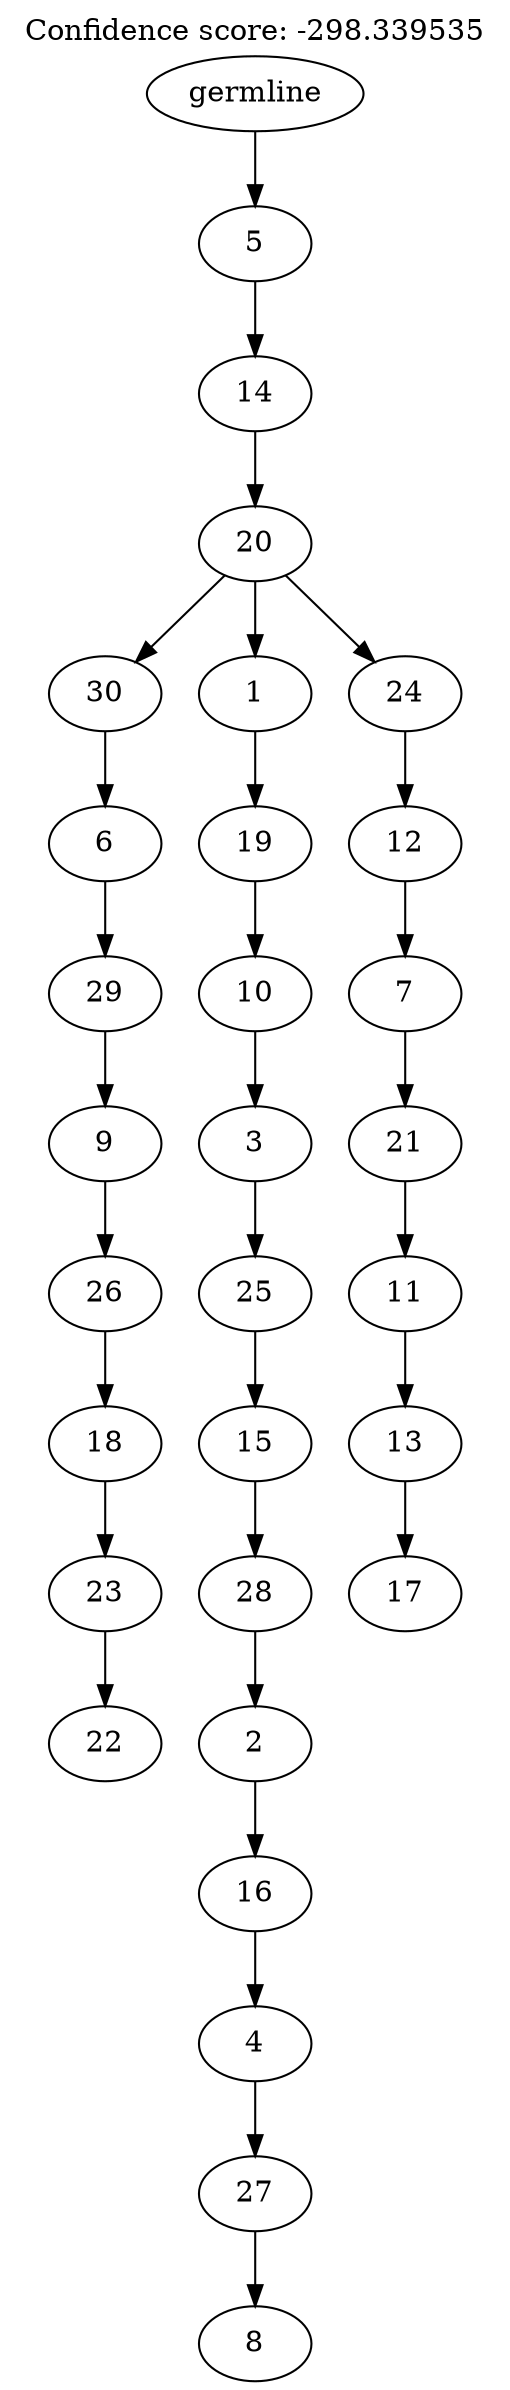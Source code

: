 digraph g {
	"29" -> "30";
	"30" [label="22"];
	"28" -> "29";
	"29" [label="23"];
	"27" -> "28";
	"28" [label="18"];
	"26" -> "27";
	"27" [label="26"];
	"25" -> "26";
	"26" [label="9"];
	"24" -> "25";
	"25" [label="29"];
	"23" -> "24";
	"24" [label="6"];
	"21" -> "22";
	"22" [label="8"];
	"20" -> "21";
	"21" [label="27"];
	"19" -> "20";
	"20" [label="4"];
	"18" -> "19";
	"19" [label="16"];
	"17" -> "18";
	"18" [label="2"];
	"16" -> "17";
	"17" [label="28"];
	"15" -> "16";
	"16" [label="15"];
	"14" -> "15";
	"15" [label="25"];
	"13" -> "14";
	"14" [label="3"];
	"12" -> "13";
	"13" [label="10"];
	"11" -> "12";
	"12" [label="19"];
	"9" -> "10";
	"10" [label="17"];
	"8" -> "9";
	"9" [label="13"];
	"7" -> "8";
	"8" [label="11"];
	"6" -> "7";
	"7" [label="21"];
	"5" -> "6";
	"6" [label="7"];
	"4" -> "5";
	"5" [label="12"];
	"3" -> "4";
	"4" [label="24"];
	"3" -> "11";
	"11" [label="1"];
	"3" -> "23";
	"23" [label="30"];
	"2" -> "3";
	"3" [label="20"];
	"1" -> "2";
	"2" [label="14"];
	"0" -> "1";
	"1" [label="5"];
	"0" [label="germline"];
	labelloc="t";
	label="Confidence score: -298.339535";
}
